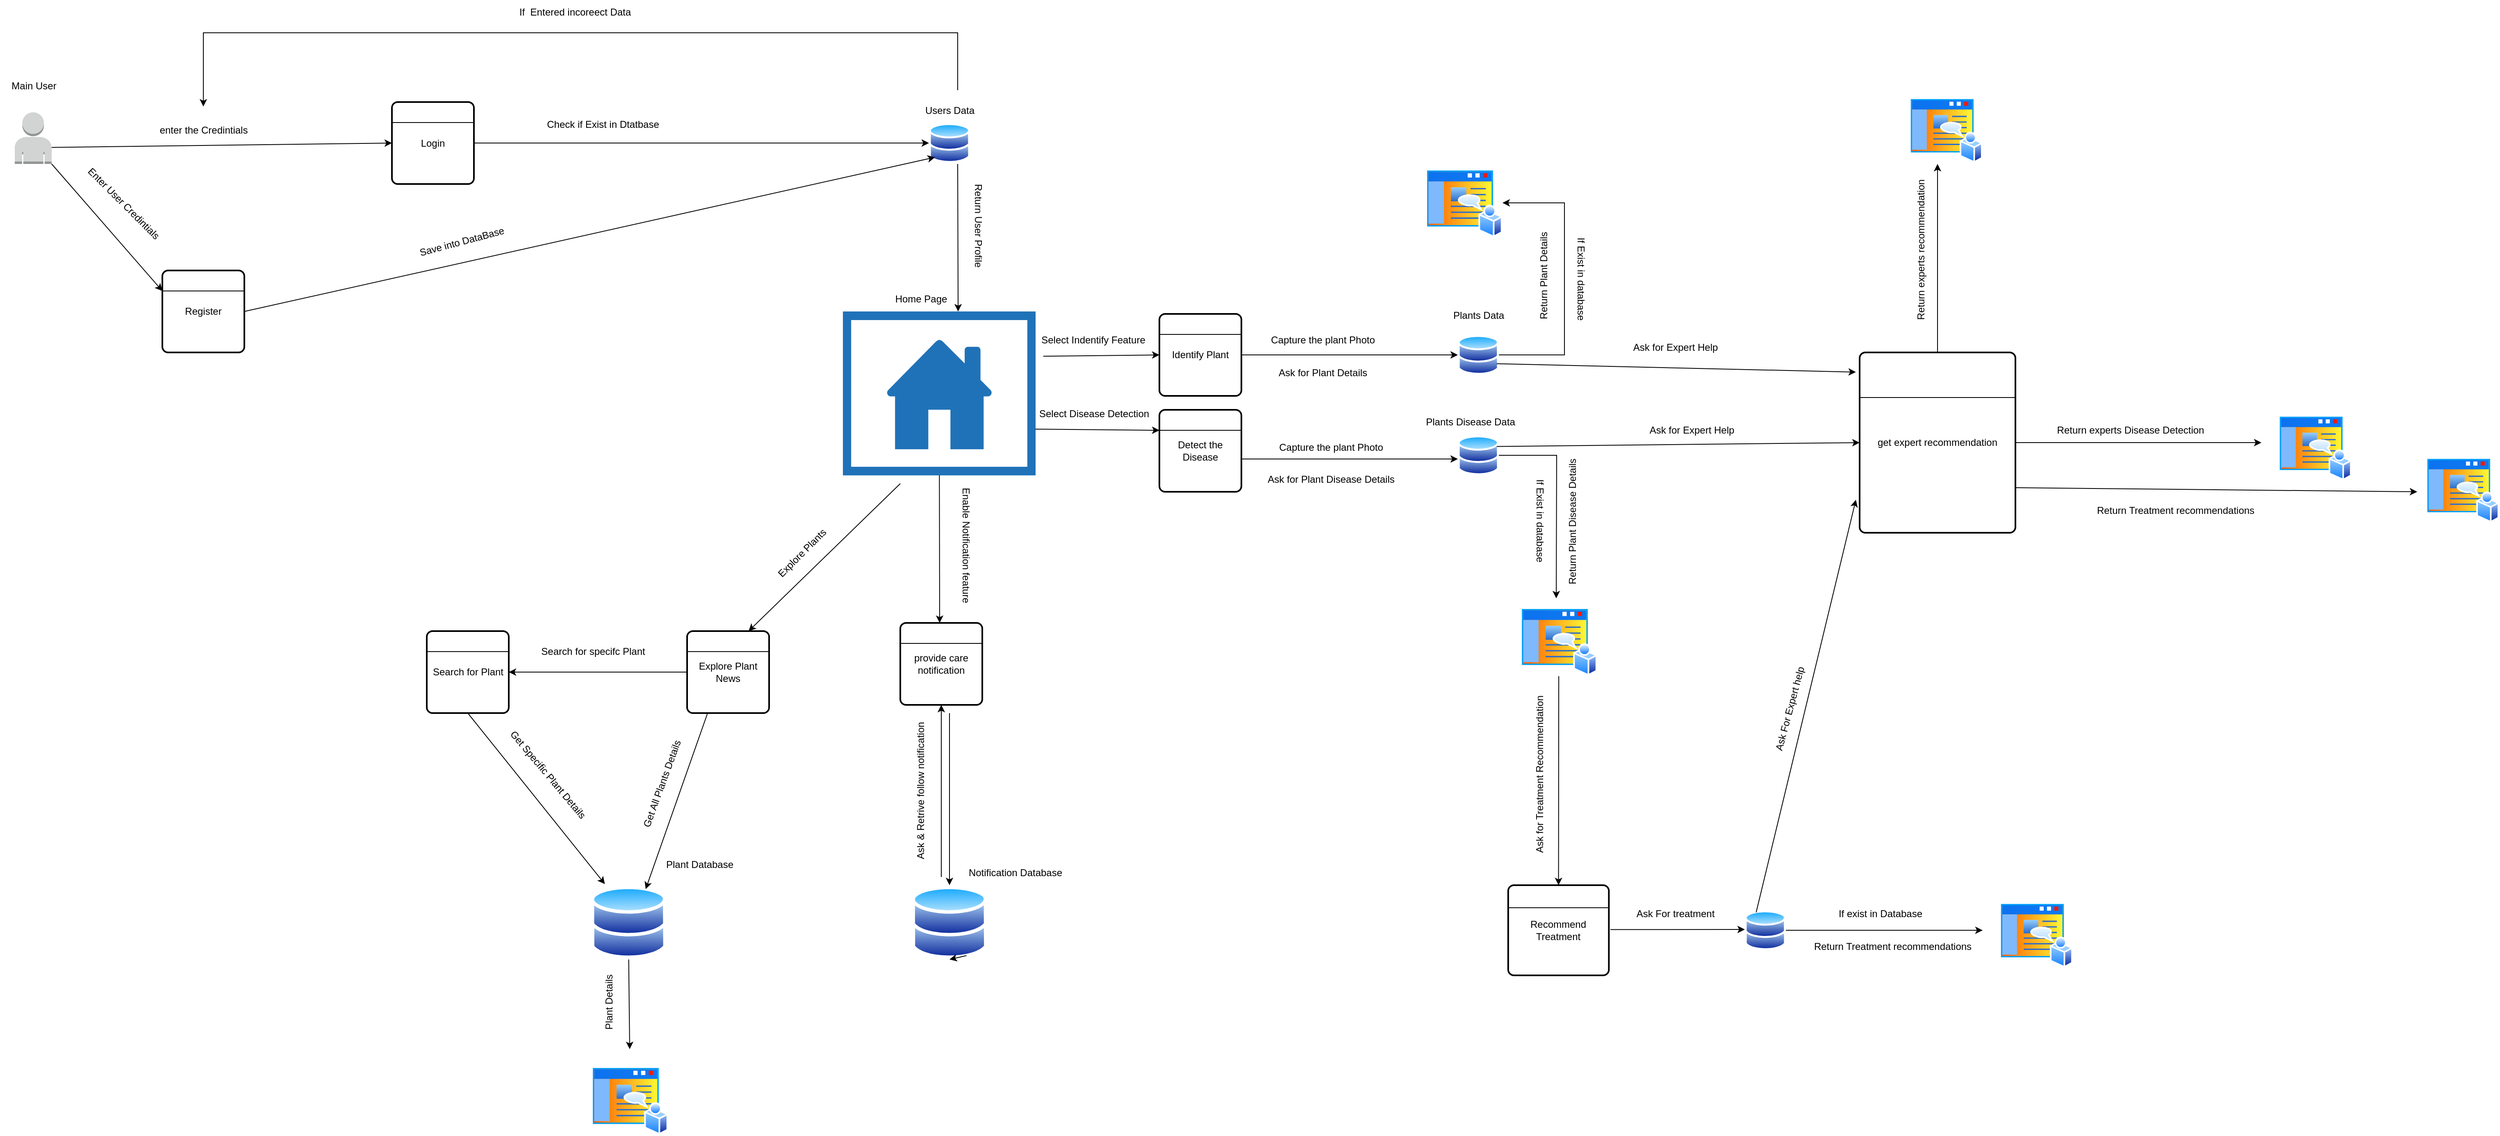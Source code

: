 <mxfile version="21.6.5" type="device">
  <diagram name="Page-1" id="2M2H5HqmaEBI14rw2A6O">
    <mxGraphModel dx="5103" dy="2047" grid="1" gridSize="10" guides="1" tooltips="1" connect="1" arrows="1" fold="1" page="1" pageScale="1" pageWidth="850" pageHeight="1100" math="0" shadow="0">
      <root>
        <mxCell id="0" />
        <mxCell id="1" parent="0" />
        <mxCell id="L3intjvO8TbBdR5TTigv-8" value="" style="outlineConnect=0;dashed=0;verticalLabelPosition=bottom;verticalAlign=top;align=center;html=1;shape=mxgraph.aws3.user;fillColor=#D2D3D3;gradientColor=none;" vertex="1" parent="1">
          <mxGeometry x="-510" y="217" width="45" height="63" as="geometry" />
        </mxCell>
        <mxCell id="L3intjvO8TbBdR5TTigv-9" value="Main User" style="text;html=1;align=center;verticalAlign=middle;resizable=0;points=[];autosize=1;strokeColor=none;fillColor=none;" vertex="1" parent="1">
          <mxGeometry x="-527.5" y="170" width="80" height="30" as="geometry" />
        </mxCell>
        <mxCell id="L3intjvO8TbBdR5TTigv-16" value="Login" style="rounded=1;whiteSpace=wrap;html=1;absoluteArcSize=1;arcSize=14;strokeWidth=2;" vertex="1" parent="1">
          <mxGeometry x="-50" y="204.5" width="100" height="100" as="geometry" />
        </mxCell>
        <mxCell id="L3intjvO8TbBdR5TTigv-17" value="" style="endArrow=none;html=1;rounded=0;exitX=0;exitY=0.25;exitDx=0;exitDy=0;entryX=1;entryY=0.25;entryDx=0;entryDy=0;" edge="1" source="L3intjvO8TbBdR5TTigv-16" target="L3intjvO8TbBdR5TTigv-16" parent="1">
          <mxGeometry width="50" height="50" relative="1" as="geometry">
            <mxPoint x="-110" y="310" as="sourcePoint" />
            <mxPoint x="-60" y="260" as="targetPoint" />
          </mxGeometry>
        </mxCell>
        <mxCell id="L3intjvO8TbBdR5TTigv-18" value="Identify Plant" style="rounded=1;whiteSpace=wrap;html=1;absoluteArcSize=1;arcSize=14;strokeWidth=2;" vertex="1" parent="1">
          <mxGeometry x="886" y="463" width="100" height="100" as="geometry" />
        </mxCell>
        <mxCell id="L3intjvO8TbBdR5TTigv-19" value="" style="endArrow=none;html=1;rounded=0;exitX=0;exitY=0.25;exitDx=0;exitDy=0;entryX=1;entryY=0.25;entryDx=0;entryDy=0;" edge="1" source="L3intjvO8TbBdR5TTigv-18" target="L3intjvO8TbBdR5TTigv-18" parent="1">
          <mxGeometry width="50" height="50" relative="1" as="geometry">
            <mxPoint x="831" y="620" as="sourcePoint" />
            <mxPoint x="881" y="570" as="targetPoint" />
            <Array as="points" />
          </mxGeometry>
        </mxCell>
        <mxCell id="L3intjvO8TbBdR5TTigv-20" value="Detect the Disease" style="rounded=1;whiteSpace=wrap;html=1;absoluteArcSize=1;arcSize=14;strokeWidth=2;" vertex="1" parent="1">
          <mxGeometry x="886" y="580" width="100" height="100" as="geometry" />
        </mxCell>
        <mxCell id="L3intjvO8TbBdR5TTigv-21" value="" style="endArrow=none;html=1;rounded=0;exitX=0;exitY=0.25;exitDx=0;exitDy=0;entryX=1;entryY=0.25;entryDx=0;entryDy=0;" edge="1" source="L3intjvO8TbBdR5TTigv-20" target="L3intjvO8TbBdR5TTigv-20" parent="1">
          <mxGeometry width="50" height="50" relative="1" as="geometry">
            <mxPoint x="660" y="740" as="sourcePoint" />
            <mxPoint x="710" y="690" as="targetPoint" />
          </mxGeometry>
        </mxCell>
        <mxCell id="L3intjvO8TbBdR5TTigv-22" value="Recommend Treatment" style="rounded=1;whiteSpace=wrap;html=1;absoluteArcSize=1;arcSize=14;strokeWidth=2;" vertex="1" parent="1">
          <mxGeometry x="1311.39" y="1160" width="122.78" height="110" as="geometry" />
        </mxCell>
        <mxCell id="L3intjvO8TbBdR5TTigv-23" value="" style="endArrow=none;html=1;rounded=0;exitX=0;exitY=0.25;exitDx=0;exitDy=0;entryX=1;entryY=0.25;entryDx=0;entryDy=0;" edge="1" source="L3intjvO8TbBdR5TTigv-22" target="L3intjvO8TbBdR5TTigv-22" parent="1">
          <mxGeometry width="50" height="50" relative="1" as="geometry">
            <mxPoint x="767" y="880" as="sourcePoint" />
            <mxPoint x="817" y="830" as="targetPoint" />
          </mxGeometry>
        </mxCell>
        <mxCell id="L3intjvO8TbBdR5TTigv-26" value="get expert recommendation" style="rounded=1;whiteSpace=wrap;html=1;absoluteArcSize=1;arcSize=14;strokeWidth=2;" vertex="1" parent="1">
          <mxGeometry x="1740" y="510" width="190" height="220" as="geometry" />
        </mxCell>
        <mxCell id="L3intjvO8TbBdR5TTigv-27" value="" style="endArrow=none;html=1;rounded=0;exitX=0;exitY=0.25;exitDx=0;exitDy=0;entryX=1;entryY=0.25;entryDx=0;entryDy=0;" edge="1" source="L3intjvO8TbBdR5TTigv-26" target="L3intjvO8TbBdR5TTigv-26" parent="1">
          <mxGeometry width="50" height="50" relative="1" as="geometry">
            <mxPoint x="704" y="690" as="sourcePoint" />
            <mxPoint x="754" y="640" as="targetPoint" />
          </mxGeometry>
        </mxCell>
        <mxCell id="L3intjvO8TbBdR5TTigv-29" value="provide care notification" style="rounded=1;whiteSpace=wrap;html=1;absoluteArcSize=1;arcSize=14;strokeWidth=2;" vertex="1" parent="1">
          <mxGeometry x="570" y="840" width="100" height="100" as="geometry" />
        </mxCell>
        <mxCell id="L3intjvO8TbBdR5TTigv-30" value="" style="endArrow=none;html=1;rounded=0;exitX=0;exitY=0.25;exitDx=0;exitDy=0;entryX=1;entryY=0.25;entryDx=0;entryDy=0;" edge="1" source="L3intjvO8TbBdR5TTigv-29" target="L3intjvO8TbBdR5TTigv-29" parent="1">
          <mxGeometry width="50" height="50" relative="1" as="geometry">
            <mxPoint x="-227" y="920" as="sourcePoint" />
            <mxPoint x="-177" y="870" as="targetPoint" />
          </mxGeometry>
        </mxCell>
        <mxCell id="L3intjvO8TbBdR5TTigv-31" value="Explore Plant News" style="rounded=1;whiteSpace=wrap;html=1;absoluteArcSize=1;arcSize=14;strokeWidth=2;" vertex="1" parent="1">
          <mxGeometry x="310" y="850" width="100" height="100" as="geometry" />
        </mxCell>
        <mxCell id="L3intjvO8TbBdR5TTigv-32" value="" style="endArrow=none;html=1;rounded=0;exitX=0;exitY=0.25;exitDx=0;exitDy=0;entryX=1;entryY=0.25;entryDx=0;entryDy=0;" edge="1" source="L3intjvO8TbBdR5TTigv-31" target="L3intjvO8TbBdR5TTigv-31" parent="1">
          <mxGeometry width="50" height="50" relative="1" as="geometry">
            <mxPoint x="-52" y="920" as="sourcePoint" />
            <mxPoint x="-2" y="870" as="targetPoint" />
          </mxGeometry>
        </mxCell>
        <mxCell id="L3intjvO8TbBdR5TTigv-33" value="Search for Plant" style="rounded=1;whiteSpace=wrap;html=1;absoluteArcSize=1;arcSize=14;strokeWidth=2;" vertex="1" parent="1">
          <mxGeometry x="-7.5" y="850" width="100" height="100" as="geometry" />
        </mxCell>
        <mxCell id="L3intjvO8TbBdR5TTigv-34" value="" style="endArrow=none;html=1;rounded=0;exitX=0;exitY=0.25;exitDx=0;exitDy=0;entryX=1;entryY=0.25;entryDx=0;entryDy=0;" edge="1" source="L3intjvO8TbBdR5TTigv-33" target="L3intjvO8TbBdR5TTigv-33" parent="1">
          <mxGeometry width="50" height="50" relative="1" as="geometry">
            <mxPoint x="118" y="920" as="sourcePoint" />
            <mxPoint x="168" y="870" as="targetPoint" />
          </mxGeometry>
        </mxCell>
        <mxCell id="L3intjvO8TbBdR5TTigv-35" value="" style="endArrow=classic;html=1;rounded=0;exitX=1;exitY=0.68;exitDx=0;exitDy=0;exitPerimeter=0;entryX=0;entryY=0.5;entryDx=0;entryDy=0;" edge="1" parent="1" source="L3intjvO8TbBdR5TTigv-8" target="L3intjvO8TbBdR5TTigv-16">
          <mxGeometry width="50" height="50" relative="1" as="geometry">
            <mxPoint x="-470" y="350" as="sourcePoint" />
            <mxPoint x="-420" y="300" as="targetPoint" />
          </mxGeometry>
        </mxCell>
        <mxCell id="L3intjvO8TbBdR5TTigv-36" value="" style="image;aspect=fixed;perimeter=ellipsePerimeter;html=1;align=center;shadow=0;dashed=0;spacingTop=3;image=img/lib/active_directory/databases.svg;" vertex="1" parent="1">
          <mxGeometry x="605" y="230" width="50" height="49" as="geometry" />
        </mxCell>
        <mxCell id="L3intjvO8TbBdR5TTigv-37" value="Users Data" style="text;html=1;align=center;verticalAlign=middle;resizable=0;points=[];autosize=1;strokeColor=none;fillColor=none;" vertex="1" parent="1">
          <mxGeometry x="590" y="200" width="80" height="30" as="geometry" />
        </mxCell>
        <mxCell id="L3intjvO8TbBdR5TTigv-38" value="enter the Credintials" style="text;html=1;align=center;verticalAlign=middle;resizable=0;points=[];autosize=1;strokeColor=none;fillColor=none;rotation=0;" vertex="1" parent="1">
          <mxGeometry x="-345" y="223.5" width="130" height="30" as="geometry" />
        </mxCell>
        <mxCell id="L3intjvO8TbBdR5TTigv-40" value="" style="endArrow=classic;html=1;rounded=0;exitX=1;exitY=0.5;exitDx=0;exitDy=0;entryX=0;entryY=0.5;entryDx=0;entryDy=0;" edge="1" parent="1" source="L3intjvO8TbBdR5TTigv-16" target="L3intjvO8TbBdR5TTigv-36">
          <mxGeometry width="50" height="50" relative="1" as="geometry">
            <mxPoint x="360" y="300" as="sourcePoint" />
            <mxPoint x="380" y="190" as="targetPoint" />
          </mxGeometry>
        </mxCell>
        <mxCell id="L3intjvO8TbBdR5TTigv-41" value="Check if Exist in Dtatbase" style="text;html=1;align=center;verticalAlign=middle;resizable=0;points=[];autosize=1;strokeColor=none;fillColor=none;rotation=0;" vertex="1" parent="1">
          <mxGeometry x="126.94" y="217" width="160" height="30" as="geometry" />
        </mxCell>
        <mxCell id="L3intjvO8TbBdR5TTigv-47" value="" style="endArrow=classic;html=1;rounded=0;entryX=0;entryY=0.5;entryDx=0;entryDy=0;exitX=0.096;exitY=1.156;exitDx=0;exitDy=0;exitPerimeter=0;" edge="1" parent="1" source="L3intjvO8TbBdR5TTigv-48" target="L3intjvO8TbBdR5TTigv-18">
          <mxGeometry width="50" height="50" relative="1" as="geometry">
            <mxPoint x="750" y="500" as="sourcePoint" />
            <mxPoint x="765" y="720" as="targetPoint" />
          </mxGeometry>
        </mxCell>
        <mxCell id="L3intjvO8TbBdR5TTigv-48" value="Select Indentify Feature" style="text;html=1;align=center;verticalAlign=middle;resizable=0;points=[];autosize=1;strokeColor=none;fillColor=none;rotation=0;" vertex="1" parent="1">
          <mxGeometry x="730" y="480" width="150" height="30" as="geometry" />
        </mxCell>
        <mxCell id="L3intjvO8TbBdR5TTigv-49" value="" style="image;aspect=fixed;perimeter=ellipsePerimeter;html=1;align=center;shadow=0;dashed=0;spacingTop=3;image=img/lib/active_directory/databases.svg;" vertex="1" parent="1">
          <mxGeometry x="1250" y="488.5" width="50" height="49" as="geometry" />
        </mxCell>
        <mxCell id="L3intjvO8TbBdR5TTigv-50" value="Plants Data" style="text;html=1;align=center;verticalAlign=middle;resizable=0;points=[];autosize=1;strokeColor=none;fillColor=none;" vertex="1" parent="1">
          <mxGeometry x="1230" y="450" width="90" height="30" as="geometry" />
        </mxCell>
        <mxCell id="L3intjvO8TbBdR5TTigv-51" value="" style="endArrow=classic;html=1;rounded=0;exitX=1;exitY=0.5;exitDx=0;exitDy=0;entryX=0;entryY=0.5;entryDx=0;entryDy=0;" edge="1" parent="1" source="L3intjvO8TbBdR5TTigv-18" target="L3intjvO8TbBdR5TTigv-49">
          <mxGeometry width="50" height="50" relative="1" as="geometry">
            <mxPoint x="985" y="720" as="sourcePoint" />
            <mxPoint x="1035" y="670" as="targetPoint" />
          </mxGeometry>
        </mxCell>
        <mxCell id="L3intjvO8TbBdR5TTigv-52" value="Ask for Plant Details" style="text;html=1;align=center;verticalAlign=middle;resizable=0;points=[];autosize=1;strokeColor=none;fillColor=none;" vertex="1" parent="1">
          <mxGeometry x="1020" y="520" width="130" height="30" as="geometry" />
        </mxCell>
        <mxCell id="L3intjvO8TbBdR5TTigv-54" value="" style="endArrow=classic;html=1;rounded=0;entryX=0.406;entryY=0;entryDx=0;entryDy=0;entryPerimeter=0;" edge="1" parent="1">
          <mxGeometry width="50" height="50" relative="1" as="geometry">
            <mxPoint x="640" y="280" as="sourcePoint" />
            <mxPoint x="640.523" y="460" as="targetPoint" />
          </mxGeometry>
        </mxCell>
        <mxCell id="L3intjvO8TbBdR5TTigv-55" value="Return User Profile" style="text;html=1;align=center;verticalAlign=middle;resizable=0;points=[];autosize=1;strokeColor=none;fillColor=none;rotation=90;" vertex="1" parent="1">
          <mxGeometry x="600" y="340" width="130" height="30" as="geometry" />
        </mxCell>
        <mxCell id="L3intjvO8TbBdR5TTigv-56" value="Home Page" style="text;html=1;align=center;verticalAlign=middle;resizable=0;points=[];autosize=1;strokeColor=none;fillColor=none;" vertex="1" parent="1">
          <mxGeometry x="550" y="430" width="90" height="30" as="geometry" />
        </mxCell>
        <mxCell id="L3intjvO8TbBdR5TTigv-57" value="" style="sketch=0;pointerEvents=1;shadow=0;dashed=0;html=1;strokeColor=none;labelPosition=center;verticalLabelPosition=bottom;verticalAlign=top;outlineConnect=0;align=center;shape=mxgraph.office.concepts.home_page;fillColor=#2072B8;" vertex="1" parent="1">
          <mxGeometry x="500" y="460" width="235" height="200" as="geometry" />
        </mxCell>
        <mxCell id="L3intjvO8TbBdR5TTigv-58" value="Capture the plant Photo" style="text;html=1;align=center;verticalAlign=middle;resizable=0;points=[];autosize=1;strokeColor=none;fillColor=none;" vertex="1" parent="1">
          <mxGeometry x="1010" y="480" width="150" height="30" as="geometry" />
        </mxCell>
        <mxCell id="L3intjvO8TbBdR5TTigv-59" value="" style="image;aspect=fixed;perimeter=ellipsePerimeter;html=1;align=center;shadow=0;dashed=0;spacingTop=3;image=img/lib/active_directory/home_page.svg;" vertex="1" parent="1">
          <mxGeometry x="1210" y="285" width="94.44" height="85" as="geometry" />
        </mxCell>
        <mxCell id="L3intjvO8TbBdR5TTigv-60" value="" style="endArrow=classic;html=1;rounded=0;exitX=1;exitY=0.5;exitDx=0;exitDy=0;entryX=1;entryY=0.5;entryDx=0;entryDy=0;edgeStyle=orthogonalEdgeStyle;" edge="1" parent="1" source="L3intjvO8TbBdR5TTigv-49" target="L3intjvO8TbBdR5TTigv-59">
          <mxGeometry width="50" height="50" relative="1" as="geometry">
            <mxPoint x="1370" y="470" as="sourcePoint" />
            <mxPoint x="1420" y="420" as="targetPoint" />
            <Array as="points">
              <mxPoint x="1380" y="513" />
              <mxPoint x="1380" y="328" />
            </Array>
          </mxGeometry>
        </mxCell>
        <mxCell id="L3intjvO8TbBdR5TTigv-61" value="Return Plant Details&amp;nbsp;" style="text;html=1;align=center;verticalAlign=middle;resizable=0;points=[];autosize=1;strokeColor=none;fillColor=none;rotation=-90;" vertex="1" parent="1">
          <mxGeometry x="1290" y="400" width="130" height="30" as="geometry" />
        </mxCell>
        <mxCell id="L3intjvO8TbBdR5TTigv-62" value="If Exist in database" style="text;html=1;align=center;verticalAlign=middle;resizable=0;points=[];autosize=1;strokeColor=none;fillColor=none;rotation=90;" vertex="1" parent="1">
          <mxGeometry x="1340" y="405" width="120" height="30" as="geometry" />
        </mxCell>
        <mxCell id="L3intjvO8TbBdR5TTigv-63" value="" style="endArrow=classic;html=1;rounded=0;exitX=1;exitY=0.75;exitDx=0;exitDy=0;entryX=-0.024;entryY=0.109;entryDx=0;entryDy=0;entryPerimeter=0;" edge="1" parent="1" source="L3intjvO8TbBdR5TTigv-49" target="L3intjvO8TbBdR5TTigv-26">
          <mxGeometry width="50" height="50" relative="1" as="geometry">
            <mxPoint x="1380" y="620" as="sourcePoint" />
            <mxPoint x="1450" y="550" as="targetPoint" />
          </mxGeometry>
        </mxCell>
        <mxCell id="L3intjvO8TbBdR5TTigv-64" value="Ask for Expert Help" style="text;html=1;align=center;verticalAlign=middle;resizable=0;points=[];autosize=1;strokeColor=none;fillColor=none;" vertex="1" parent="1">
          <mxGeometry x="1450" y="488.5" width="130" height="30" as="geometry" />
        </mxCell>
        <mxCell id="L3intjvO8TbBdR5TTigv-65" value="" style="image;aspect=fixed;perimeter=ellipsePerimeter;html=1;align=center;shadow=0;dashed=0;spacingTop=3;image=img/lib/active_directory/home_page.svg;" vertex="1" parent="1">
          <mxGeometry x="1800" y="198" width="90" height="81" as="geometry" />
        </mxCell>
        <mxCell id="L3intjvO8TbBdR5TTigv-66" value="" style="endArrow=classic;html=1;rounded=0;exitX=0.5;exitY=0;exitDx=0;exitDy=0;" edge="1" parent="1" source="L3intjvO8TbBdR5TTigv-26">
          <mxGeometry width="50" height="50" relative="1" as="geometry">
            <mxPoint x="1730" y="500" as="sourcePoint" />
            <mxPoint x="1835" y="280" as="targetPoint" />
          </mxGeometry>
        </mxCell>
        <mxCell id="L3intjvO8TbBdR5TTigv-67" value="Return experts recommendation" style="text;html=1;align=center;verticalAlign=middle;resizable=0;points=[];autosize=1;strokeColor=none;fillColor=none;rotation=-90;" vertex="1" parent="1">
          <mxGeometry x="1720" y="370" width="190" height="30" as="geometry" />
        </mxCell>
        <mxCell id="L3intjvO8TbBdR5TTigv-68" value="" style="endArrow=classic;html=1;rounded=0;entryX=0;entryY=0.25;entryDx=0;entryDy=0;exitX=0.999;exitY=0.718;exitDx=0;exitDy=0;exitPerimeter=0;" edge="1" parent="1" source="L3intjvO8TbBdR5TTigv-57" target="L3intjvO8TbBdR5TTigv-20">
          <mxGeometry width="50" height="50" relative="1" as="geometry">
            <mxPoint x="750" y="710" as="sourcePoint" />
            <mxPoint x="790" y="660" as="targetPoint" />
          </mxGeometry>
        </mxCell>
        <mxCell id="L3intjvO8TbBdR5TTigv-100" value="" style="image;aspect=fixed;perimeter=ellipsePerimeter;html=1;align=center;shadow=0;dashed=0;spacingTop=3;image=img/lib/active_directory/databases.svg;" vertex="1" parent="1">
          <mxGeometry x="1250" y="611" width="50" height="49" as="geometry" />
        </mxCell>
        <mxCell id="L3intjvO8TbBdR5TTigv-101" value="Plants Disease Data" style="text;html=1;align=center;verticalAlign=middle;resizable=0;points=[];autosize=1;strokeColor=none;fillColor=none;" vertex="1" parent="1">
          <mxGeometry x="1200" y="580" width="130" height="30" as="geometry" />
        </mxCell>
        <mxCell id="L3intjvO8TbBdR5TTigv-102" value="Ask for Plant Disease Details" style="text;html=1;align=center;verticalAlign=middle;resizable=0;points=[];autosize=1;strokeColor=none;fillColor=none;" vertex="1" parent="1">
          <mxGeometry x="1005" y="650" width="180" height="30" as="geometry" />
        </mxCell>
        <mxCell id="L3intjvO8TbBdR5TTigv-103" value="Capture the plant Photo" style="text;html=1;align=center;verticalAlign=middle;resizable=0;points=[];autosize=1;strokeColor=none;fillColor=none;" vertex="1" parent="1">
          <mxGeometry x="1020" y="611" width="150" height="30" as="geometry" />
        </mxCell>
        <mxCell id="L3intjvO8TbBdR5TTigv-106" value="" style="endArrow=classic;html=1;rounded=0;exitX=1;exitY=0.5;exitDx=0;exitDy=0;entryX=0;entryY=0.5;entryDx=0;entryDy=0;" edge="1" parent="1">
          <mxGeometry width="50" height="50" relative="1" as="geometry">
            <mxPoint x="986" y="640" as="sourcePoint" />
            <mxPoint x="1250" y="640" as="targetPoint" />
          </mxGeometry>
        </mxCell>
        <mxCell id="L3intjvO8TbBdR5TTigv-107" value="" style="endArrow=classic;html=1;rounded=0;exitX=1;exitY=0.5;exitDx=0;exitDy=0;edgeStyle=orthogonalEdgeStyle;" edge="1" parent="1" source="L3intjvO8TbBdR5TTigv-100">
          <mxGeometry width="50" height="50" relative="1" as="geometry">
            <mxPoint x="1400" y="660" as="sourcePoint" />
            <mxPoint x="1370" y="810" as="targetPoint" />
          </mxGeometry>
        </mxCell>
        <mxCell id="L3intjvO8TbBdR5TTigv-108" value="Return Plant Disease Details&amp;nbsp;" style="text;html=1;align=center;verticalAlign=middle;resizable=0;points=[];autosize=1;strokeColor=none;fillColor=none;rotation=-90;" vertex="1" parent="1">
          <mxGeometry x="1300" y="700" width="180" height="30" as="geometry" />
        </mxCell>
        <mxCell id="L3intjvO8TbBdR5TTigv-109" value="" style="image;aspect=fixed;perimeter=ellipsePerimeter;html=1;align=center;shadow=0;dashed=0;spacingTop=3;image=img/lib/active_directory/home_page.svg;" vertex="1" parent="1">
          <mxGeometry x="1325.56" y="820" width="94.44" height="85" as="geometry" />
        </mxCell>
        <mxCell id="L3intjvO8TbBdR5TTigv-110" value="If Exist in database" style="text;html=1;align=center;verticalAlign=middle;resizable=0;points=[];autosize=1;strokeColor=none;fillColor=none;rotation=90;" vertex="1" parent="1">
          <mxGeometry x="1290" y="700" width="120" height="30" as="geometry" />
        </mxCell>
        <mxCell id="L3intjvO8TbBdR5TTigv-111" value="" style="endArrow=classic;html=1;rounded=0;exitX=1;exitY=0.25;exitDx=0;exitDy=0;entryX=0;entryY=0.5;entryDx=0;entryDy=0;" edge="1" parent="1" source="L3intjvO8TbBdR5TTigv-100" target="L3intjvO8TbBdR5TTigv-26">
          <mxGeometry width="50" height="50" relative="1" as="geometry">
            <mxPoint x="1470" y="640" as="sourcePoint" />
            <mxPoint x="1640" y="600" as="targetPoint" />
          </mxGeometry>
        </mxCell>
        <mxCell id="L3intjvO8TbBdR5TTigv-112" value="Ask for Expert Help" style="text;html=1;align=center;verticalAlign=middle;resizable=0;points=[];autosize=1;strokeColor=none;fillColor=none;" vertex="1" parent="1">
          <mxGeometry x="1470" y="590" width="130" height="30" as="geometry" />
        </mxCell>
        <mxCell id="L3intjvO8TbBdR5TTigv-113" value="" style="image;aspect=fixed;perimeter=ellipsePerimeter;html=1;align=center;shadow=0;dashed=0;spacingTop=3;image=img/lib/active_directory/home_page.svg;" vertex="1" parent="1">
          <mxGeometry x="2250" y="585.5" width="90" height="81" as="geometry" />
        </mxCell>
        <mxCell id="L3intjvO8TbBdR5TTigv-114" value="Return experts Disease Detection" style="text;html=1;align=center;verticalAlign=middle;resizable=0;points=[];autosize=1;strokeColor=none;fillColor=none;rotation=0;" vertex="1" parent="1">
          <mxGeometry x="1970" y="590" width="200" height="30" as="geometry" />
        </mxCell>
        <mxCell id="L3intjvO8TbBdR5TTigv-115" value="" style="endArrow=classic;html=1;rounded=0;exitX=1;exitY=0.5;exitDx=0;exitDy=0;" edge="1" parent="1" source="L3intjvO8TbBdR5TTigv-26">
          <mxGeometry width="50" height="50" relative="1" as="geometry">
            <mxPoint x="1840" y="910" as="sourcePoint" />
            <mxPoint x="2230" y="620" as="targetPoint" />
          </mxGeometry>
        </mxCell>
        <mxCell id="L3intjvO8TbBdR5TTigv-116" value="" style="endArrow=classic;html=1;rounded=0;entryX=0.5;entryY=0;entryDx=0;entryDy=0;" edge="1" parent="1" source="L3intjvO8TbBdR5TTigv-109" target="L3intjvO8TbBdR5TTigv-22">
          <mxGeometry width="50" height="50" relative="1" as="geometry">
            <mxPoint x="1300" y="990" as="sourcePoint" />
            <mxPoint x="1350" y="940" as="targetPoint" />
          </mxGeometry>
        </mxCell>
        <mxCell id="L3intjvO8TbBdR5TTigv-117" value="Ask for Treatment Recommendation" style="text;html=1;align=center;verticalAlign=middle;resizable=0;points=[];autosize=1;strokeColor=none;fillColor=none;rotation=-90;" vertex="1" parent="1">
          <mxGeometry x="1240" y="1010" width="220" height="30" as="geometry" />
        </mxCell>
        <mxCell id="L3intjvO8TbBdR5TTigv-120" value="" style="image;aspect=fixed;perimeter=ellipsePerimeter;html=1;align=center;shadow=0;dashed=0;spacingTop=3;image=img/lib/active_directory/databases.svg;" vertex="1" parent="1">
          <mxGeometry x="1600" y="1190.5" width="50" height="49" as="geometry" />
        </mxCell>
        <mxCell id="L3intjvO8TbBdR5TTigv-121" value="" style="endArrow=classic;html=1;rounded=0;exitX=1;exitY=0.5;exitDx=0;exitDy=0;" edge="1" parent="1">
          <mxGeometry width="50" height="50" relative="1" as="geometry">
            <mxPoint x="1436" y="1214.17" as="sourcePoint" />
            <mxPoint x="1600" y="1214" as="targetPoint" />
          </mxGeometry>
        </mxCell>
        <mxCell id="L3intjvO8TbBdR5TTigv-122" value="Ask For treatment" style="text;html=1;align=center;verticalAlign=middle;resizable=0;points=[];autosize=1;strokeColor=none;fillColor=none;" vertex="1" parent="1">
          <mxGeometry x="1455" y="1180" width="120" height="30" as="geometry" />
        </mxCell>
        <mxCell id="L3intjvO8TbBdR5TTigv-123" value="" style="endArrow=classic;html=1;rounded=0;exitX=0.25;exitY=0;exitDx=0;exitDy=0;entryX=-0.024;entryY=0.817;entryDx=0;entryDy=0;entryPerimeter=0;" edge="1" parent="1" source="L3intjvO8TbBdR5TTigv-120" target="L3intjvO8TbBdR5TTigv-26">
          <mxGeometry width="50" height="50" relative="1" as="geometry">
            <mxPoint x="1640" y="1040" as="sourcePoint" />
            <mxPoint x="1690" y="990" as="targetPoint" />
          </mxGeometry>
        </mxCell>
        <mxCell id="L3intjvO8TbBdR5TTigv-124" value="Ask For Expert help" style="text;html=1;align=center;verticalAlign=middle;resizable=0;points=[];autosize=1;strokeColor=none;fillColor=none;rotation=-75;" vertex="1" parent="1">
          <mxGeometry x="1590" y="930" width="130" height="30" as="geometry" />
        </mxCell>
        <mxCell id="L3intjvO8TbBdR5TTigv-125" value="" style="endArrow=classic;html=1;rounded=0;exitX=1;exitY=0.75;exitDx=0;exitDy=0;" edge="1" parent="1" source="L3intjvO8TbBdR5TTigv-26">
          <mxGeometry width="50" height="50" relative="1" as="geometry">
            <mxPoint x="2020" y="740" as="sourcePoint" />
            <mxPoint x="2420" y="680" as="targetPoint" />
          </mxGeometry>
        </mxCell>
        <mxCell id="L3intjvO8TbBdR5TTigv-126" value="Return Treatment recommendations" style="text;html=1;align=center;verticalAlign=middle;resizable=0;points=[];autosize=1;strokeColor=none;fillColor=none;" vertex="1" parent="1">
          <mxGeometry x="2015" y="688" width="220" height="30" as="geometry" />
        </mxCell>
        <mxCell id="L3intjvO8TbBdR5TTigv-127" value="Return Treatment recommendations" style="text;html=1;align=center;verticalAlign=middle;resizable=0;points=[];autosize=1;strokeColor=none;fillColor=none;" vertex="1" parent="1">
          <mxGeometry x="1670" y="1220" width="220" height="30" as="geometry" />
        </mxCell>
        <mxCell id="L3intjvO8TbBdR5TTigv-128" value="" style="image;aspect=fixed;perimeter=ellipsePerimeter;html=1;align=center;shadow=0;dashed=0;spacingTop=3;image=img/lib/active_directory/home_page.svg;" vertex="1" parent="1">
          <mxGeometry x="2430" y="637" width="90" height="81" as="geometry" />
        </mxCell>
        <mxCell id="L3intjvO8TbBdR5TTigv-129" value="" style="endArrow=classic;html=1;rounded=0;exitX=1;exitY=0.5;exitDx=0;exitDy=0;" edge="1" parent="1" source="L3intjvO8TbBdR5TTigv-120">
          <mxGeometry width="50" height="50" relative="1" as="geometry">
            <mxPoint x="1830" y="1230" as="sourcePoint" />
            <mxPoint x="1890" y="1215" as="targetPoint" />
          </mxGeometry>
        </mxCell>
        <mxCell id="L3intjvO8TbBdR5TTigv-130" value="If exist in Database" style="text;html=1;align=center;verticalAlign=middle;resizable=0;points=[];autosize=1;strokeColor=none;fillColor=none;" vertex="1" parent="1">
          <mxGeometry x="1700" y="1180" width="130" height="30" as="geometry" />
        </mxCell>
        <mxCell id="L3intjvO8TbBdR5TTigv-132" value="" style="image;aspect=fixed;perimeter=ellipsePerimeter;html=1;align=center;shadow=0;dashed=0;spacingTop=3;image=img/lib/active_directory/home_page.svg;" vertex="1" parent="1">
          <mxGeometry x="1910" y="1180" width="90" height="81" as="geometry" />
        </mxCell>
        <mxCell id="L3intjvO8TbBdR5TTigv-133" value="Select Disease Detection" style="text;html=1;align=center;verticalAlign=middle;resizable=0;points=[];autosize=1;strokeColor=none;fillColor=none;" vertex="1" parent="1">
          <mxGeometry x="726" y="570" width="160" height="30" as="geometry" />
        </mxCell>
        <mxCell id="L3intjvO8TbBdR5TTigv-135" value="" style="endArrow=classic;html=1;rounded=0;" edge="1" parent="1" source="L3intjvO8TbBdR5TTigv-57">
          <mxGeometry width="50" height="50" relative="1" as="geometry">
            <mxPoint x="680" y="830" as="sourcePoint" />
            <mxPoint x="618" y="840" as="targetPoint" />
          </mxGeometry>
        </mxCell>
        <mxCell id="L3intjvO8TbBdR5TTigv-136" value="Enable Notification feature" style="text;html=1;align=center;verticalAlign=middle;resizable=0;points=[];autosize=1;strokeColor=none;fillColor=none;rotation=90;" vertex="1" parent="1">
          <mxGeometry x="570" y="730" width="160" height="30" as="geometry" />
        </mxCell>
        <mxCell id="L3intjvO8TbBdR5TTigv-137" value="" style="image;aspect=fixed;perimeter=ellipsePerimeter;html=1;align=center;shadow=0;dashed=0;spacingTop=3;image=img/lib/active_directory/databases.svg;" vertex="1" parent="1">
          <mxGeometry x="583.75" y="1160" width="92.5" height="90.65" as="geometry" />
        </mxCell>
        <mxCell id="L3intjvO8TbBdR5TTigv-139" value="" style="endArrow=classic;html=1;rounded=0;entryX=0.5;entryY=1;entryDx=0;entryDy=0;" edge="1" parent="1" target="L3intjvO8TbBdR5TTigv-29">
          <mxGeometry width="50" height="50" relative="1" as="geometry">
            <mxPoint x="620" y="1150" as="sourcePoint" />
            <mxPoint x="660" y="1030" as="targetPoint" />
          </mxGeometry>
        </mxCell>
        <mxCell id="L3intjvO8TbBdR5TTigv-140" style="edgeStyle=none;rounded=0;orthogonalLoop=1;jettySize=auto;html=1;exitX=0.75;exitY=1;exitDx=0;exitDy=0;entryX=0.5;entryY=1;entryDx=0;entryDy=0;" edge="1" parent="1" source="L3intjvO8TbBdR5TTigv-137" target="L3intjvO8TbBdR5TTigv-137">
          <mxGeometry relative="1" as="geometry" />
        </mxCell>
        <mxCell id="L3intjvO8TbBdR5TTigv-141" value="" style="endArrow=classic;html=1;rounded=0;entryX=0.5;entryY=0;entryDx=0;entryDy=0;" edge="1" parent="1" target="L3intjvO8TbBdR5TTigv-137">
          <mxGeometry width="50" height="50" relative="1" as="geometry">
            <mxPoint x="630" y="950" as="sourcePoint" />
            <mxPoint x="630" y="1120" as="targetPoint" />
          </mxGeometry>
        </mxCell>
        <mxCell id="L3intjvO8TbBdR5TTigv-142" value="Notification Database" style="text;html=1;align=center;verticalAlign=middle;resizable=0;points=[];autosize=1;strokeColor=none;fillColor=none;" vertex="1" parent="1">
          <mxGeometry x="640" y="1130" width="140" height="30" as="geometry" />
        </mxCell>
        <mxCell id="L3intjvO8TbBdR5TTigv-143" value="Ask &amp;amp; Retrive follow notification" style="text;html=1;align=center;verticalAlign=middle;resizable=0;points=[];autosize=1;strokeColor=none;fillColor=none;rotation=-90;" vertex="1" parent="1">
          <mxGeometry x="500" y="1030" width="190" height="30" as="geometry" />
        </mxCell>
        <mxCell id="L3intjvO8TbBdR5TTigv-145" value="" style="endArrow=classic;html=1;rounded=0;exitX=0.298;exitY=1.05;exitDx=0;exitDy=0;exitPerimeter=0;entryX=0.75;entryY=0;entryDx=0;entryDy=0;" edge="1" parent="1" source="L3intjvO8TbBdR5TTigv-57" target="L3intjvO8TbBdR5TTigv-31">
          <mxGeometry width="50" height="50" relative="1" as="geometry">
            <mxPoint x="450" y="800" as="sourcePoint" />
            <mxPoint x="500" y="750" as="targetPoint" />
          </mxGeometry>
        </mxCell>
        <mxCell id="L3intjvO8TbBdR5TTigv-146" value="Explore Plants" style="text;html=1;align=center;verticalAlign=middle;resizable=0;points=[];autosize=1;strokeColor=none;fillColor=none;rotation=-45;" vertex="1" parent="1">
          <mxGeometry x="400" y="740" width="100" height="30" as="geometry" />
        </mxCell>
        <mxCell id="L3intjvO8TbBdR5TTigv-148" value="" style="image;aspect=fixed;perimeter=ellipsePerimeter;html=1;align=center;shadow=0;dashed=0;spacingTop=3;image=img/lib/active_directory/databases.svg;" vertex="1" parent="1">
          <mxGeometry x="192.5" y="1160" width="92.5" height="90.65" as="geometry" />
        </mxCell>
        <mxCell id="L3intjvO8TbBdR5TTigv-149" value="" style="endArrow=classic;html=1;rounded=0;exitX=0.25;exitY=1;exitDx=0;exitDy=0;entryX=0.75;entryY=0;entryDx=0;entryDy=0;" edge="1" parent="1" source="L3intjvO8TbBdR5TTigv-31" target="L3intjvO8TbBdR5TTigv-148">
          <mxGeometry width="50" height="50" relative="1" as="geometry">
            <mxPoint x="270" y="1070" as="sourcePoint" />
            <mxPoint x="320" y="1020" as="targetPoint" />
          </mxGeometry>
        </mxCell>
        <mxCell id="L3intjvO8TbBdR5TTigv-150" value="" style="endArrow=classic;html=1;rounded=0;exitX=0;exitY=0.5;exitDx=0;exitDy=0;entryX=1;entryY=0.5;entryDx=0;entryDy=0;" edge="1" parent="1" source="L3intjvO8TbBdR5TTigv-31" target="L3intjvO8TbBdR5TTigv-33">
          <mxGeometry width="50" height="50" relative="1" as="geometry">
            <mxPoint x="190" y="950" as="sourcePoint" />
            <mxPoint x="240" y="900" as="targetPoint" />
          </mxGeometry>
        </mxCell>
        <mxCell id="L3intjvO8TbBdR5TTigv-151" value="Search for specifc Plant" style="text;html=1;align=center;verticalAlign=middle;resizable=0;points=[];autosize=1;strokeColor=none;fillColor=none;" vertex="1" parent="1">
          <mxGeometry x="120" y="860" width="150" height="30" as="geometry" />
        </mxCell>
        <mxCell id="L3intjvO8TbBdR5TTigv-152" value="" style="endArrow=classic;html=1;rounded=0;exitX=0.5;exitY=1;exitDx=0;exitDy=0;entryX=0.186;entryY=-0.015;entryDx=0;entryDy=0;entryPerimeter=0;" edge="1" parent="1" source="L3intjvO8TbBdR5TTigv-33" target="L3intjvO8TbBdR5TTigv-148">
          <mxGeometry width="50" height="50" relative="1" as="geometry">
            <mxPoint x="50" y="1120" as="sourcePoint" />
            <mxPoint x="100" y="1070" as="targetPoint" />
          </mxGeometry>
        </mxCell>
        <mxCell id="L3intjvO8TbBdR5TTigv-153" value="Plant Database" style="text;html=1;align=center;verticalAlign=middle;resizable=0;points=[];autosize=1;strokeColor=none;fillColor=none;" vertex="1" parent="1">
          <mxGeometry x="270" y="1120" width="110" height="30" as="geometry" />
        </mxCell>
        <mxCell id="L3intjvO8TbBdR5TTigv-154" value="" style="endArrow=classic;html=1;rounded=0;exitX=0.5;exitY=1;exitDx=0;exitDy=0;" edge="1" parent="1" source="L3intjvO8TbBdR5TTigv-148">
          <mxGeometry width="50" height="50" relative="1" as="geometry">
            <mxPoint x="220" y="1280" as="sourcePoint" />
            <mxPoint x="240" y="1360" as="targetPoint" />
          </mxGeometry>
        </mxCell>
        <mxCell id="L3intjvO8TbBdR5TTigv-155" value="" style="image;aspect=fixed;perimeter=ellipsePerimeter;html=1;align=center;shadow=0;dashed=0;spacingTop=3;image=img/lib/active_directory/home_page.svg;" vertex="1" parent="1">
          <mxGeometry x="192.5" y="1380" width="94.44" height="85" as="geometry" />
        </mxCell>
        <mxCell id="L3intjvO8TbBdR5TTigv-156" value="Get All Plants Details&amp;nbsp;" style="text;html=1;align=center;verticalAlign=middle;resizable=0;points=[];autosize=1;strokeColor=none;fillColor=none;rotation=-70;" vertex="1" parent="1">
          <mxGeometry x="210" y="1020" width="140" height="30" as="geometry" />
        </mxCell>
        <mxCell id="L3intjvO8TbBdR5TTigv-157" value="Get Specific Plant Details" style="text;html=1;align=center;verticalAlign=middle;resizable=0;points=[];autosize=1;strokeColor=none;fillColor=none;rotation=50;" vertex="1" parent="1">
          <mxGeometry x="60" y="1010" width="160" height="30" as="geometry" />
        </mxCell>
        <mxCell id="L3intjvO8TbBdR5TTigv-158" value="Plant Details" style="text;html=1;align=center;verticalAlign=middle;resizable=0;points=[];autosize=1;strokeColor=none;fillColor=none;rotation=-90;" vertex="1" parent="1">
          <mxGeometry x="170" y="1288" width="90" height="30" as="geometry" />
        </mxCell>
        <mxCell id="L3intjvO8TbBdR5TTigv-159" value="" style="endArrow=classic;html=1;rounded=0;" edge="1" parent="1">
          <mxGeometry width="50" height="50" relative="1" as="geometry">
            <mxPoint x="640" y="190" as="sourcePoint" />
            <mxPoint x="-280" y="210" as="targetPoint" />
            <Array as="points">
              <mxPoint x="640" y="120" />
              <mxPoint x="-280" y="120" />
            </Array>
          </mxGeometry>
        </mxCell>
        <mxCell id="L3intjvO8TbBdR5TTigv-161" value="If&amp;nbsp; Entered incoreect Data" style="text;html=1;align=center;verticalAlign=middle;resizable=0;points=[];autosize=1;strokeColor=none;fillColor=none;" vertex="1" parent="1">
          <mxGeometry x="92.5" y="80" width="160" height="30" as="geometry" />
        </mxCell>
        <mxCell id="L3intjvO8TbBdR5TTigv-164" value="Register" style="rounded=1;whiteSpace=wrap;html=1;absoluteArcSize=1;arcSize=14;strokeWidth=2;" vertex="1" parent="1">
          <mxGeometry x="-330" y="410" width="100" height="100" as="geometry" />
        </mxCell>
        <mxCell id="L3intjvO8TbBdR5TTigv-165" value="" style="endArrow=none;html=1;rounded=0;exitX=0;exitY=0.25;exitDx=0;exitDy=0;entryX=1;entryY=0.25;entryDx=0;entryDy=0;" edge="1" source="L3intjvO8TbBdR5TTigv-164" target="L3intjvO8TbBdR5TTigv-164" parent="1">
          <mxGeometry width="50" height="50" relative="1" as="geometry">
            <mxPoint x="-370" y="535.5" as="sourcePoint" />
            <mxPoint x="-320" y="485.5" as="targetPoint" />
          </mxGeometry>
        </mxCell>
        <mxCell id="L3intjvO8TbBdR5TTigv-166" value="" style="endArrow=classic;html=1;rounded=0;exitX=1;exitY=0.5;exitDx=0;exitDy=0;entryX=0;entryY=1;entryDx=0;entryDy=0;" edge="1" parent="1" source="L3intjvO8TbBdR5TTigv-164" target="L3intjvO8TbBdR5TTigv-36">
          <mxGeometry width="50" height="50" relative="1" as="geometry">
            <mxPoint x="-70" y="490" as="sourcePoint" />
            <mxPoint x="-20" y="440" as="targetPoint" />
          </mxGeometry>
        </mxCell>
        <mxCell id="L3intjvO8TbBdR5TTigv-167" value="Save into DataBase" style="text;html=1;align=center;verticalAlign=middle;resizable=0;points=[];autosize=1;strokeColor=none;fillColor=none;rotation=-15;" vertex="1" parent="1">
          <mxGeometry x="-30" y="360" width="130" height="30" as="geometry" />
        </mxCell>
        <mxCell id="L3intjvO8TbBdR5TTigv-168" value="" style="endArrow=classic;html=1;rounded=0;exitX=1;exitY=1;exitDx=0;exitDy=0;exitPerimeter=0;entryX=0;entryY=0.25;entryDx=0;entryDy=0;" edge="1" parent="1" source="L3intjvO8TbBdR5TTigv-8" target="L3intjvO8TbBdR5TTigv-164">
          <mxGeometry width="50" height="50" relative="1" as="geometry">
            <mxPoint x="-420" y="400" as="sourcePoint" />
            <mxPoint x="-370" y="350" as="targetPoint" />
          </mxGeometry>
        </mxCell>
        <mxCell id="L3intjvO8TbBdR5TTigv-169" value="Enter User Credintials" style="text;html=1;align=center;verticalAlign=middle;resizable=0;points=[];autosize=1;strokeColor=none;fillColor=none;rotation=45;" vertex="1" parent="1">
          <mxGeometry x="-447.5" y="312.5" width="140" height="30" as="geometry" />
        </mxCell>
      </root>
    </mxGraphModel>
  </diagram>
</mxfile>
